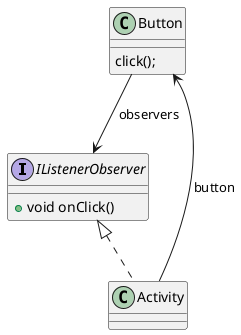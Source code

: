 @startuml
'https://plantuml.com/class-diagram

interface IListenerObserver {
    + void onClick()
}

class Button {
    click();
}

class Activity {

}

IListenerObserver <|.. Activity
Button --> IListenerObserver:observers
Button <-- Activity:button

@enduml